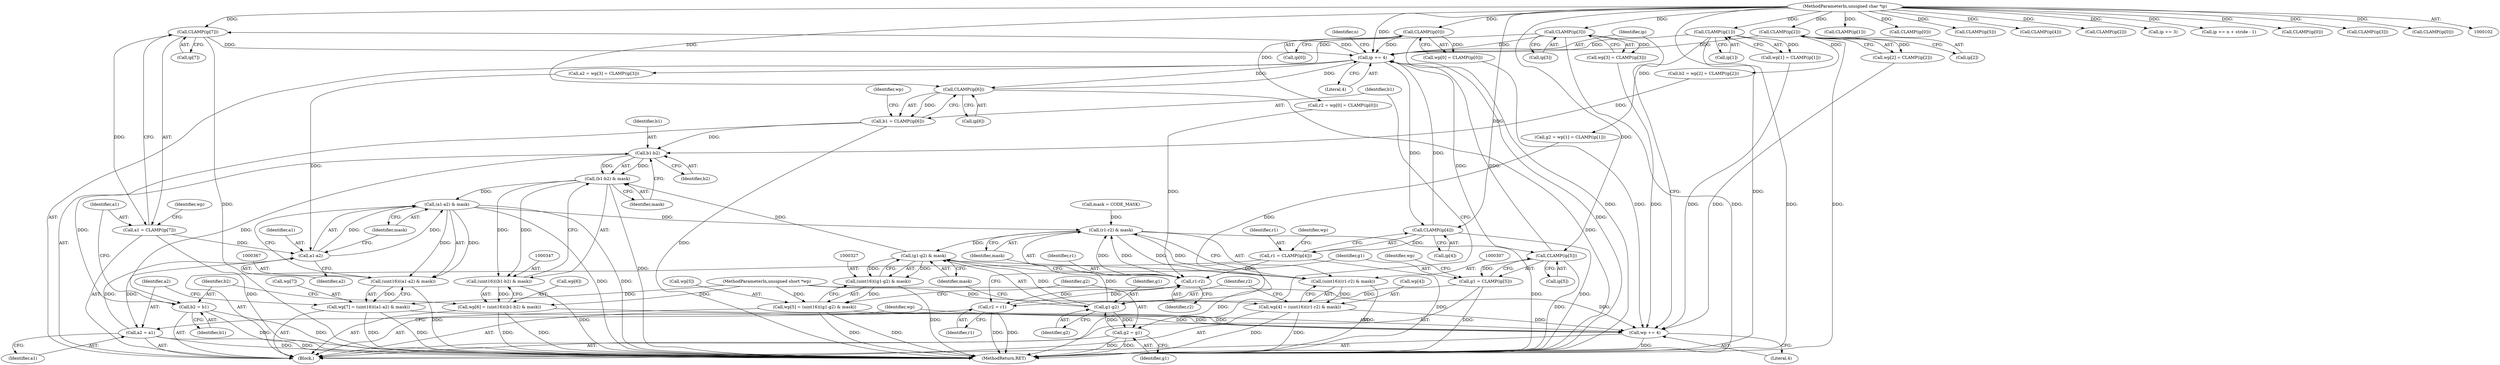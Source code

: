 digraph "0_libtiff_83a4b92815ea04969d494416eaae3d4c6b338e4a#diff-c8b4b355f9b5c06d585b23138e1c185f_0@array" {
"1000358" [label="(Call,CLAMP(ip[7]))"];
"1000379" [label="(Call,ip += 4)"];
"1000338" [label="(Call,CLAMP(ip[6]))"];
"1000103" [label="(MethodParameterIn,unsigned char *ip)"];
"1000281" [label="(Call,CLAMP(ip[3]))"];
"1000298" [label="(Call,CLAMP(ip[4]))"];
"1000318" [label="(Call,CLAMP(ip[5]))"];
"1000261" [label="(Call,CLAMP(ip[1]))"];
"1000271" [label="(Call,CLAMP(ip[2]))"];
"1000358" [label="(Call,CLAMP(ip[7]))"];
"1000251" [label="(Call,CLAMP(ip[0]))"];
"1000356" [label="(Call,a1 = CLAMP(ip[7]))"];
"1000369" [label="(Call,a1-a2)"];
"1000368" [label="(Call,(a1-a2) & mask)"];
"1000308" [label="(Call,(r1-r2) & mask)"];
"1000306" [label="(Call,(uint16)((r1-r2) & mask))"];
"1000302" [label="(Call,wp[4] = (uint16)((r1-r2) & mask))"];
"1000376" [label="(Call,wp += 4)"];
"1000328" [label="(Call,(g1-g2) & mask)"];
"1000326" [label="(Call,(uint16)((g1-g2) & mask))"];
"1000322" [label="(Call,wp[5] = (uint16)((g1-g2) & mask))"];
"1000348" [label="(Call,(b1-b2) & mask)"];
"1000346" [label="(Call,(uint16)((b1-b2) & mask))"];
"1000342" [label="(Call,wp[6] = (uint16)((b1-b2) & mask))"];
"1000366" [label="(Call,(uint16)((a1-a2) & mask))"];
"1000362" [label="(Call,wp[7] = (uint16)((a1-a2) & mask))"];
"1000373" [label="(Call,a2 = a1)"];
"1000296" [label="(Call,r1 = CLAMP(ip[4]))"];
"1000309" [label="(Call,r1-r2)"];
"1000313" [label="(Call,r2 = r1)"];
"1000316" [label="(Call,g1 = CLAMP(ip[5]))"];
"1000329" [label="(Call,g1-g2)"];
"1000333" [label="(Call,g2 = g1)"];
"1000336" [label="(Call,b1 = CLAMP(ip[6]))"];
"1000349" [label="(Call,b1-b2)"];
"1000353" [label="(Call,b2 = b1)"];
"1000369" [label="(Call,a1-a2)"];
"1000298" [label="(Call,CLAMP(ip[4]))"];
"1000362" [label="(Call,wp[7] = (uint16)((a1-a2) & mask))"];
"1000148" [label="(Call,CLAMP(ip[1]))"];
"1000303" [label="(Call,wp[4])"];
"1000317" [label="(Identifier,g1)"];
"1000309" [label="(Call,r1-r2)"];
"1000272" [label="(Call,ip[2])"];
"1000368" [label="(Call,(a1-a2) & mask)"];
"1000322" [label="(Call,wp[5] = (uint16)((g1-g2) & mask))"];
"1000275" [label="(Call,a2 = wp[3] = CLAMP(ip[3]))"];
"1000247" [label="(Call,wp[0] = CLAMP(ip[0]))"];
"1000103" [label="(MethodParameterIn,unsigned char *ip)"];
"1000339" [label="(Call,ip[6])"];
"1000343" [label="(Call,wp[6])"];
"1000277" [label="(Call,wp[3] = CLAMP(ip[3]))"];
"1000255" [label="(Call,g2 = wp[1] = CLAMP(ip[1]))"];
"1000445" [label="(MethodReturn,RET)"];
"1000138" [label="(Call,CLAMP(ip[0]))"];
"1000338" [label="(Call,CLAMP(ip[6]))"];
"1000346" [label="(Call,(uint16)((b1-b2) & mask))"];
"1000315" [label="(Identifier,r1)"];
"1000245" [label="(Call,r2 = wp[0] = CLAMP(ip[0]))"];
"1000262" [label="(Call,ip[1])"];
"1000215" [label="(Call,CLAMP(ip[5]))"];
"1000261" [label="(Call,CLAMP(ip[1]))"];
"1000296" [label="(Call,r1 = CLAMP(ip[4]))"];
"1000281" [label="(Call,CLAMP(ip[3]))"];
"1000376" [label="(Call,wp += 4)"];
"1000195" [label="(Call,CLAMP(ip[4]))"];
"1000318" [label="(Call,CLAMP(ip[5]))"];
"1000282" [label="(Call,ip[3])"];
"1000359" [label="(Call,ip[7])"];
"1000354" [label="(Identifier,b2)"];
"1000375" [label="(Identifier,a1)"];
"1000334" [label="(Identifier,g2)"];
"1000377" [label="(Identifier,wp)"];
"1000251" [label="(Call,CLAMP(ip[0]))"];
"1000379" [label="(Call,ip += 4)"];
"1000364" [label="(Identifier,wp)"];
"1000158" [label="(Call,CLAMP(ip[2]))"];
"1000236" [label="(Call,ip += 3)"];
"1000373" [label="(Call,a2 = a1)"];
"1000349" [label="(Call,b1-b2)"];
"1000351" [label="(Identifier,b2)"];
"1000330" [label="(Identifier,g1)"];
"1000344" [label="(Identifier,wp)"];
"1000380" [label="(Identifier,ip)"];
"1000366" [label="(Call,(uint16)((a1-a2) & mask))"];
"1000312" [label="(Identifier,mask)"];
"1000290" [label="(Identifier,n)"];
"1000374" [label="(Identifier,a2)"];
"1000332" [label="(Identifier,mask)"];
"1000316" [label="(Call,g1 = CLAMP(ip[5]))"];
"1000252" [label="(Call,ip[0])"];
"1000311" [label="(Identifier,r2)"];
"1000314" [label="(Identifier,r2)"];
"1000391" [label="(Call,ip += n + stride - 1)"];
"1000326" [label="(Call,(uint16)((g1-g2) & mask))"];
"1000297" [label="(Identifier,r1)"];
"1000302" [label="(Call,wp[4] = (uint16)((r1-r2) & mask))"];
"1000381" [label="(Literal,4)"];
"1000336" [label="(Call,b1 = CLAMP(ip[6]))"];
"1000372" [label="(Identifier,mask)"];
"1000328" [label="(Call,(g1-g2) & mask)"];
"1000342" [label="(Call,wp[6] = (uint16)((b1-b2) & mask))"];
"1000337" [label="(Identifier,b1)"];
"1000119" [label="(Call,mask = CODE_MASK)"];
"1000353" [label="(Call,b2 = b1)"];
"1000370" [label="(Identifier,a1)"];
"1000352" [label="(Identifier,mask)"];
"1000257" [label="(Call,wp[1] = CLAMP(ip[1]))"];
"1000267" [label="(Call,wp[2] = CLAMP(ip[2]))"];
"1000299" [label="(Call,ip[4])"];
"1000350" [label="(Identifier,b1)"];
"1000323" [label="(Call,wp[5])"];
"1000106" [label="(MethodParameterIn,unsigned short *wp)"];
"1000271" [label="(Call,CLAMP(ip[2]))"];
"1000292" [label="(Block,)"];
"1000333" [label="(Call,g2 = g1)"];
"1000329" [label="(Call,g1-g2)"];
"1000355" [label="(Identifier,b1)"];
"1000304" [label="(Identifier,wp)"];
"1000439" [label="(Call,CLAMP(ip[0]))"];
"1000358" [label="(Call,CLAMP(ip[7]))"];
"1000356" [label="(Call,a1 = CLAMP(ip[7]))"];
"1000357" [label="(Identifier,a1)"];
"1000306" [label="(Call,(uint16)((r1-r2) & mask))"];
"1000313" [label="(Call,r2 = r1)"];
"1000310" [label="(Identifier,r1)"];
"1000371" [label="(Identifier,a2)"];
"1000175" [label="(Call,CLAMP(ip[3]))"];
"1000331" [label="(Identifier,g2)"];
"1000412" [label="(Call,CLAMP(ip[0]))"];
"1000363" [label="(Call,wp[7])"];
"1000378" [label="(Literal,4)"];
"1000319" [label="(Call,ip[5])"];
"1000265" [label="(Call,b2 = wp[2] = CLAMP(ip[2]))"];
"1000324" [label="(Identifier,wp)"];
"1000308" [label="(Call,(r1-r2) & mask)"];
"1000335" [label="(Identifier,g1)"];
"1000348" [label="(Call,(b1-b2) & mask)"];
"1000358" -> "1000356"  [label="AST: "];
"1000358" -> "1000359"  [label="CFG: "];
"1000359" -> "1000358"  [label="AST: "];
"1000356" -> "1000358"  [label="CFG: "];
"1000358" -> "1000445"  [label="DDG: "];
"1000358" -> "1000356"  [label="DDG: "];
"1000379" -> "1000358"  [label="DDG: "];
"1000103" -> "1000358"  [label="DDG: "];
"1000358" -> "1000379"  [label="DDG: "];
"1000379" -> "1000292"  [label="AST: "];
"1000379" -> "1000381"  [label="CFG: "];
"1000380" -> "1000379"  [label="AST: "];
"1000381" -> "1000379"  [label="AST: "];
"1000290" -> "1000379"  [label="CFG: "];
"1000379" -> "1000445"  [label="DDG: "];
"1000379" -> "1000298"  [label="DDG: "];
"1000379" -> "1000318"  [label="DDG: "];
"1000379" -> "1000338"  [label="DDG: "];
"1000338" -> "1000379"  [label="DDG: "];
"1000281" -> "1000379"  [label="DDG: "];
"1000298" -> "1000379"  [label="DDG: "];
"1000318" -> "1000379"  [label="DDG: "];
"1000261" -> "1000379"  [label="DDG: "];
"1000271" -> "1000379"  [label="DDG: "];
"1000251" -> "1000379"  [label="DDG: "];
"1000103" -> "1000379"  [label="DDG: "];
"1000338" -> "1000336"  [label="AST: "];
"1000338" -> "1000339"  [label="CFG: "];
"1000339" -> "1000338"  [label="AST: "];
"1000336" -> "1000338"  [label="CFG: "];
"1000338" -> "1000445"  [label="DDG: "];
"1000338" -> "1000336"  [label="DDG: "];
"1000103" -> "1000338"  [label="DDG: "];
"1000103" -> "1000102"  [label="AST: "];
"1000103" -> "1000445"  [label="DDG: "];
"1000103" -> "1000138"  [label="DDG: "];
"1000103" -> "1000148"  [label="DDG: "];
"1000103" -> "1000158"  [label="DDG: "];
"1000103" -> "1000175"  [label="DDG: "];
"1000103" -> "1000195"  [label="DDG: "];
"1000103" -> "1000215"  [label="DDG: "];
"1000103" -> "1000236"  [label="DDG: "];
"1000103" -> "1000251"  [label="DDG: "];
"1000103" -> "1000261"  [label="DDG: "];
"1000103" -> "1000271"  [label="DDG: "];
"1000103" -> "1000281"  [label="DDG: "];
"1000103" -> "1000298"  [label="DDG: "];
"1000103" -> "1000318"  [label="DDG: "];
"1000103" -> "1000391"  [label="DDG: "];
"1000103" -> "1000412"  [label="DDG: "];
"1000103" -> "1000439"  [label="DDG: "];
"1000281" -> "1000277"  [label="AST: "];
"1000281" -> "1000282"  [label="CFG: "];
"1000282" -> "1000281"  [label="AST: "];
"1000277" -> "1000281"  [label="CFG: "];
"1000281" -> "1000445"  [label="DDG: "];
"1000281" -> "1000275"  [label="DDG: "];
"1000281" -> "1000277"  [label="DDG: "];
"1000298" -> "1000296"  [label="AST: "];
"1000298" -> "1000299"  [label="CFG: "];
"1000299" -> "1000298"  [label="AST: "];
"1000296" -> "1000298"  [label="CFG: "];
"1000298" -> "1000445"  [label="DDG: "];
"1000298" -> "1000296"  [label="DDG: "];
"1000318" -> "1000316"  [label="AST: "];
"1000318" -> "1000319"  [label="CFG: "];
"1000319" -> "1000318"  [label="AST: "];
"1000316" -> "1000318"  [label="CFG: "];
"1000318" -> "1000445"  [label="DDG: "];
"1000318" -> "1000316"  [label="DDG: "];
"1000261" -> "1000257"  [label="AST: "];
"1000261" -> "1000262"  [label="CFG: "];
"1000262" -> "1000261"  [label="AST: "];
"1000257" -> "1000261"  [label="CFG: "];
"1000261" -> "1000445"  [label="DDG: "];
"1000261" -> "1000255"  [label="DDG: "];
"1000261" -> "1000257"  [label="DDG: "];
"1000271" -> "1000267"  [label="AST: "];
"1000271" -> "1000272"  [label="CFG: "];
"1000272" -> "1000271"  [label="AST: "];
"1000267" -> "1000271"  [label="CFG: "];
"1000271" -> "1000445"  [label="DDG: "];
"1000271" -> "1000265"  [label="DDG: "];
"1000271" -> "1000267"  [label="DDG: "];
"1000251" -> "1000247"  [label="AST: "];
"1000251" -> "1000252"  [label="CFG: "];
"1000252" -> "1000251"  [label="AST: "];
"1000247" -> "1000251"  [label="CFG: "];
"1000251" -> "1000445"  [label="DDG: "];
"1000251" -> "1000245"  [label="DDG: "];
"1000251" -> "1000247"  [label="DDG: "];
"1000356" -> "1000292"  [label="AST: "];
"1000357" -> "1000356"  [label="AST: "];
"1000364" -> "1000356"  [label="CFG: "];
"1000356" -> "1000445"  [label="DDG: "];
"1000356" -> "1000369"  [label="DDG: "];
"1000369" -> "1000368"  [label="AST: "];
"1000369" -> "1000371"  [label="CFG: "];
"1000370" -> "1000369"  [label="AST: "];
"1000371" -> "1000369"  [label="AST: "];
"1000372" -> "1000369"  [label="CFG: "];
"1000369" -> "1000368"  [label="DDG: "];
"1000369" -> "1000368"  [label="DDG: "];
"1000275" -> "1000369"  [label="DDG: "];
"1000373" -> "1000369"  [label="DDG: "];
"1000369" -> "1000373"  [label="DDG: "];
"1000368" -> "1000366"  [label="AST: "];
"1000368" -> "1000372"  [label="CFG: "];
"1000372" -> "1000368"  [label="AST: "];
"1000366" -> "1000368"  [label="CFG: "];
"1000368" -> "1000445"  [label="DDG: "];
"1000368" -> "1000445"  [label="DDG: "];
"1000368" -> "1000308"  [label="DDG: "];
"1000368" -> "1000366"  [label="DDG: "];
"1000368" -> "1000366"  [label="DDG: "];
"1000348" -> "1000368"  [label="DDG: "];
"1000308" -> "1000306"  [label="AST: "];
"1000308" -> "1000312"  [label="CFG: "];
"1000309" -> "1000308"  [label="AST: "];
"1000312" -> "1000308"  [label="AST: "];
"1000306" -> "1000308"  [label="CFG: "];
"1000308" -> "1000445"  [label="DDG: "];
"1000308" -> "1000306"  [label="DDG: "];
"1000308" -> "1000306"  [label="DDG: "];
"1000309" -> "1000308"  [label="DDG: "];
"1000309" -> "1000308"  [label="DDG: "];
"1000119" -> "1000308"  [label="DDG: "];
"1000308" -> "1000328"  [label="DDG: "];
"1000306" -> "1000302"  [label="AST: "];
"1000307" -> "1000306"  [label="AST: "];
"1000302" -> "1000306"  [label="CFG: "];
"1000306" -> "1000445"  [label="DDG: "];
"1000306" -> "1000302"  [label="DDG: "];
"1000302" -> "1000292"  [label="AST: "];
"1000303" -> "1000302"  [label="AST: "];
"1000314" -> "1000302"  [label="CFG: "];
"1000302" -> "1000445"  [label="DDG: "];
"1000302" -> "1000445"  [label="DDG: "];
"1000106" -> "1000302"  [label="DDG: "];
"1000302" -> "1000376"  [label="DDG: "];
"1000376" -> "1000292"  [label="AST: "];
"1000376" -> "1000378"  [label="CFG: "];
"1000377" -> "1000376"  [label="AST: "];
"1000378" -> "1000376"  [label="AST: "];
"1000380" -> "1000376"  [label="CFG: "];
"1000376" -> "1000445"  [label="DDG: "];
"1000247" -> "1000376"  [label="DDG: "];
"1000342" -> "1000376"  [label="DDG: "];
"1000267" -> "1000376"  [label="DDG: "];
"1000257" -> "1000376"  [label="DDG: "];
"1000277" -> "1000376"  [label="DDG: "];
"1000322" -> "1000376"  [label="DDG: "];
"1000362" -> "1000376"  [label="DDG: "];
"1000106" -> "1000376"  [label="DDG: "];
"1000328" -> "1000326"  [label="AST: "];
"1000328" -> "1000332"  [label="CFG: "];
"1000329" -> "1000328"  [label="AST: "];
"1000332" -> "1000328"  [label="AST: "];
"1000326" -> "1000328"  [label="CFG: "];
"1000328" -> "1000445"  [label="DDG: "];
"1000328" -> "1000326"  [label="DDG: "];
"1000328" -> "1000326"  [label="DDG: "];
"1000329" -> "1000328"  [label="DDG: "];
"1000329" -> "1000328"  [label="DDG: "];
"1000328" -> "1000348"  [label="DDG: "];
"1000326" -> "1000322"  [label="AST: "];
"1000327" -> "1000326"  [label="AST: "];
"1000322" -> "1000326"  [label="CFG: "];
"1000326" -> "1000445"  [label="DDG: "];
"1000326" -> "1000322"  [label="DDG: "];
"1000322" -> "1000292"  [label="AST: "];
"1000323" -> "1000322"  [label="AST: "];
"1000334" -> "1000322"  [label="CFG: "];
"1000322" -> "1000445"  [label="DDG: "];
"1000322" -> "1000445"  [label="DDG: "];
"1000106" -> "1000322"  [label="DDG: "];
"1000348" -> "1000346"  [label="AST: "];
"1000348" -> "1000352"  [label="CFG: "];
"1000349" -> "1000348"  [label="AST: "];
"1000352" -> "1000348"  [label="AST: "];
"1000346" -> "1000348"  [label="CFG: "];
"1000348" -> "1000445"  [label="DDG: "];
"1000348" -> "1000346"  [label="DDG: "];
"1000348" -> "1000346"  [label="DDG: "];
"1000349" -> "1000348"  [label="DDG: "];
"1000349" -> "1000348"  [label="DDG: "];
"1000346" -> "1000342"  [label="AST: "];
"1000347" -> "1000346"  [label="AST: "];
"1000342" -> "1000346"  [label="CFG: "];
"1000346" -> "1000445"  [label="DDG: "];
"1000346" -> "1000342"  [label="DDG: "];
"1000342" -> "1000292"  [label="AST: "];
"1000343" -> "1000342"  [label="AST: "];
"1000354" -> "1000342"  [label="CFG: "];
"1000342" -> "1000445"  [label="DDG: "];
"1000342" -> "1000445"  [label="DDG: "];
"1000106" -> "1000342"  [label="DDG: "];
"1000366" -> "1000362"  [label="AST: "];
"1000367" -> "1000366"  [label="AST: "];
"1000362" -> "1000366"  [label="CFG: "];
"1000366" -> "1000445"  [label="DDG: "];
"1000366" -> "1000362"  [label="DDG: "];
"1000362" -> "1000292"  [label="AST: "];
"1000363" -> "1000362"  [label="AST: "];
"1000374" -> "1000362"  [label="CFG: "];
"1000362" -> "1000445"  [label="DDG: "];
"1000362" -> "1000445"  [label="DDG: "];
"1000106" -> "1000362"  [label="DDG: "];
"1000373" -> "1000292"  [label="AST: "];
"1000373" -> "1000375"  [label="CFG: "];
"1000374" -> "1000373"  [label="AST: "];
"1000375" -> "1000373"  [label="AST: "];
"1000377" -> "1000373"  [label="CFG: "];
"1000373" -> "1000445"  [label="DDG: "];
"1000373" -> "1000445"  [label="DDG: "];
"1000296" -> "1000292"  [label="AST: "];
"1000297" -> "1000296"  [label="AST: "];
"1000304" -> "1000296"  [label="CFG: "];
"1000296" -> "1000445"  [label="DDG: "];
"1000296" -> "1000309"  [label="DDG: "];
"1000309" -> "1000311"  [label="CFG: "];
"1000310" -> "1000309"  [label="AST: "];
"1000311" -> "1000309"  [label="AST: "];
"1000312" -> "1000309"  [label="CFG: "];
"1000245" -> "1000309"  [label="DDG: "];
"1000313" -> "1000309"  [label="DDG: "];
"1000309" -> "1000313"  [label="DDG: "];
"1000313" -> "1000292"  [label="AST: "];
"1000313" -> "1000315"  [label="CFG: "];
"1000314" -> "1000313"  [label="AST: "];
"1000315" -> "1000313"  [label="AST: "];
"1000317" -> "1000313"  [label="CFG: "];
"1000313" -> "1000445"  [label="DDG: "];
"1000313" -> "1000445"  [label="DDG: "];
"1000316" -> "1000292"  [label="AST: "];
"1000317" -> "1000316"  [label="AST: "];
"1000324" -> "1000316"  [label="CFG: "];
"1000316" -> "1000445"  [label="DDG: "];
"1000316" -> "1000329"  [label="DDG: "];
"1000329" -> "1000331"  [label="CFG: "];
"1000330" -> "1000329"  [label="AST: "];
"1000331" -> "1000329"  [label="AST: "];
"1000332" -> "1000329"  [label="CFG: "];
"1000333" -> "1000329"  [label="DDG: "];
"1000255" -> "1000329"  [label="DDG: "];
"1000329" -> "1000333"  [label="DDG: "];
"1000333" -> "1000292"  [label="AST: "];
"1000333" -> "1000335"  [label="CFG: "];
"1000334" -> "1000333"  [label="AST: "];
"1000335" -> "1000333"  [label="AST: "];
"1000337" -> "1000333"  [label="CFG: "];
"1000333" -> "1000445"  [label="DDG: "];
"1000333" -> "1000445"  [label="DDG: "];
"1000336" -> "1000292"  [label="AST: "];
"1000337" -> "1000336"  [label="AST: "];
"1000344" -> "1000336"  [label="CFG: "];
"1000336" -> "1000445"  [label="DDG: "];
"1000336" -> "1000349"  [label="DDG: "];
"1000349" -> "1000351"  [label="CFG: "];
"1000350" -> "1000349"  [label="AST: "];
"1000351" -> "1000349"  [label="AST: "];
"1000352" -> "1000349"  [label="CFG: "];
"1000265" -> "1000349"  [label="DDG: "];
"1000353" -> "1000349"  [label="DDG: "];
"1000349" -> "1000353"  [label="DDG: "];
"1000353" -> "1000292"  [label="AST: "];
"1000353" -> "1000355"  [label="CFG: "];
"1000354" -> "1000353"  [label="AST: "];
"1000355" -> "1000353"  [label="AST: "];
"1000357" -> "1000353"  [label="CFG: "];
"1000353" -> "1000445"  [label="DDG: "];
"1000353" -> "1000445"  [label="DDG: "];
}
